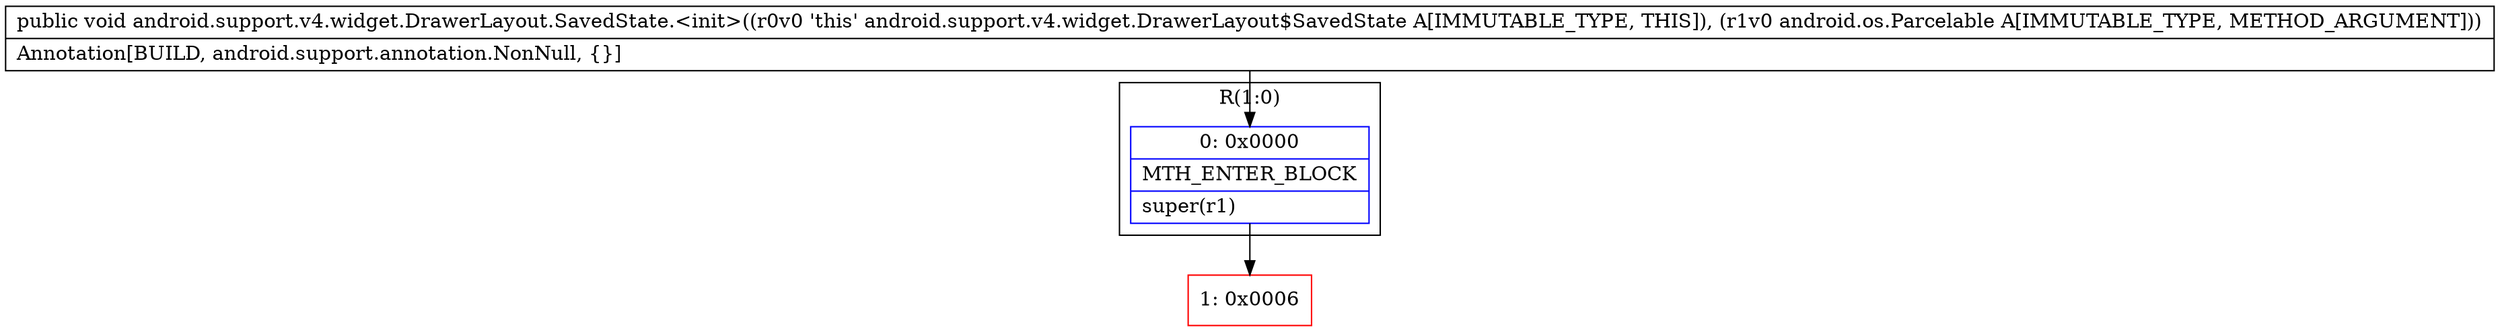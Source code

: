 digraph "CFG forandroid.support.v4.widget.DrawerLayout.SavedState.\<init\>(Landroid\/os\/Parcelable;)V" {
subgraph cluster_Region_2047358863 {
label = "R(1:0)";
node [shape=record,color=blue];
Node_0 [shape=record,label="{0\:\ 0x0000|MTH_ENTER_BLOCK\l|super(r1)\l}"];
}
Node_1 [shape=record,color=red,label="{1\:\ 0x0006}"];
MethodNode[shape=record,label="{public void android.support.v4.widget.DrawerLayout.SavedState.\<init\>((r0v0 'this' android.support.v4.widget.DrawerLayout$SavedState A[IMMUTABLE_TYPE, THIS]), (r1v0 android.os.Parcelable A[IMMUTABLE_TYPE, METHOD_ARGUMENT]))  | Annotation[BUILD, android.support.annotation.NonNull, \{\}]\l}"];
MethodNode -> Node_0;
Node_0 -> Node_1;
}

